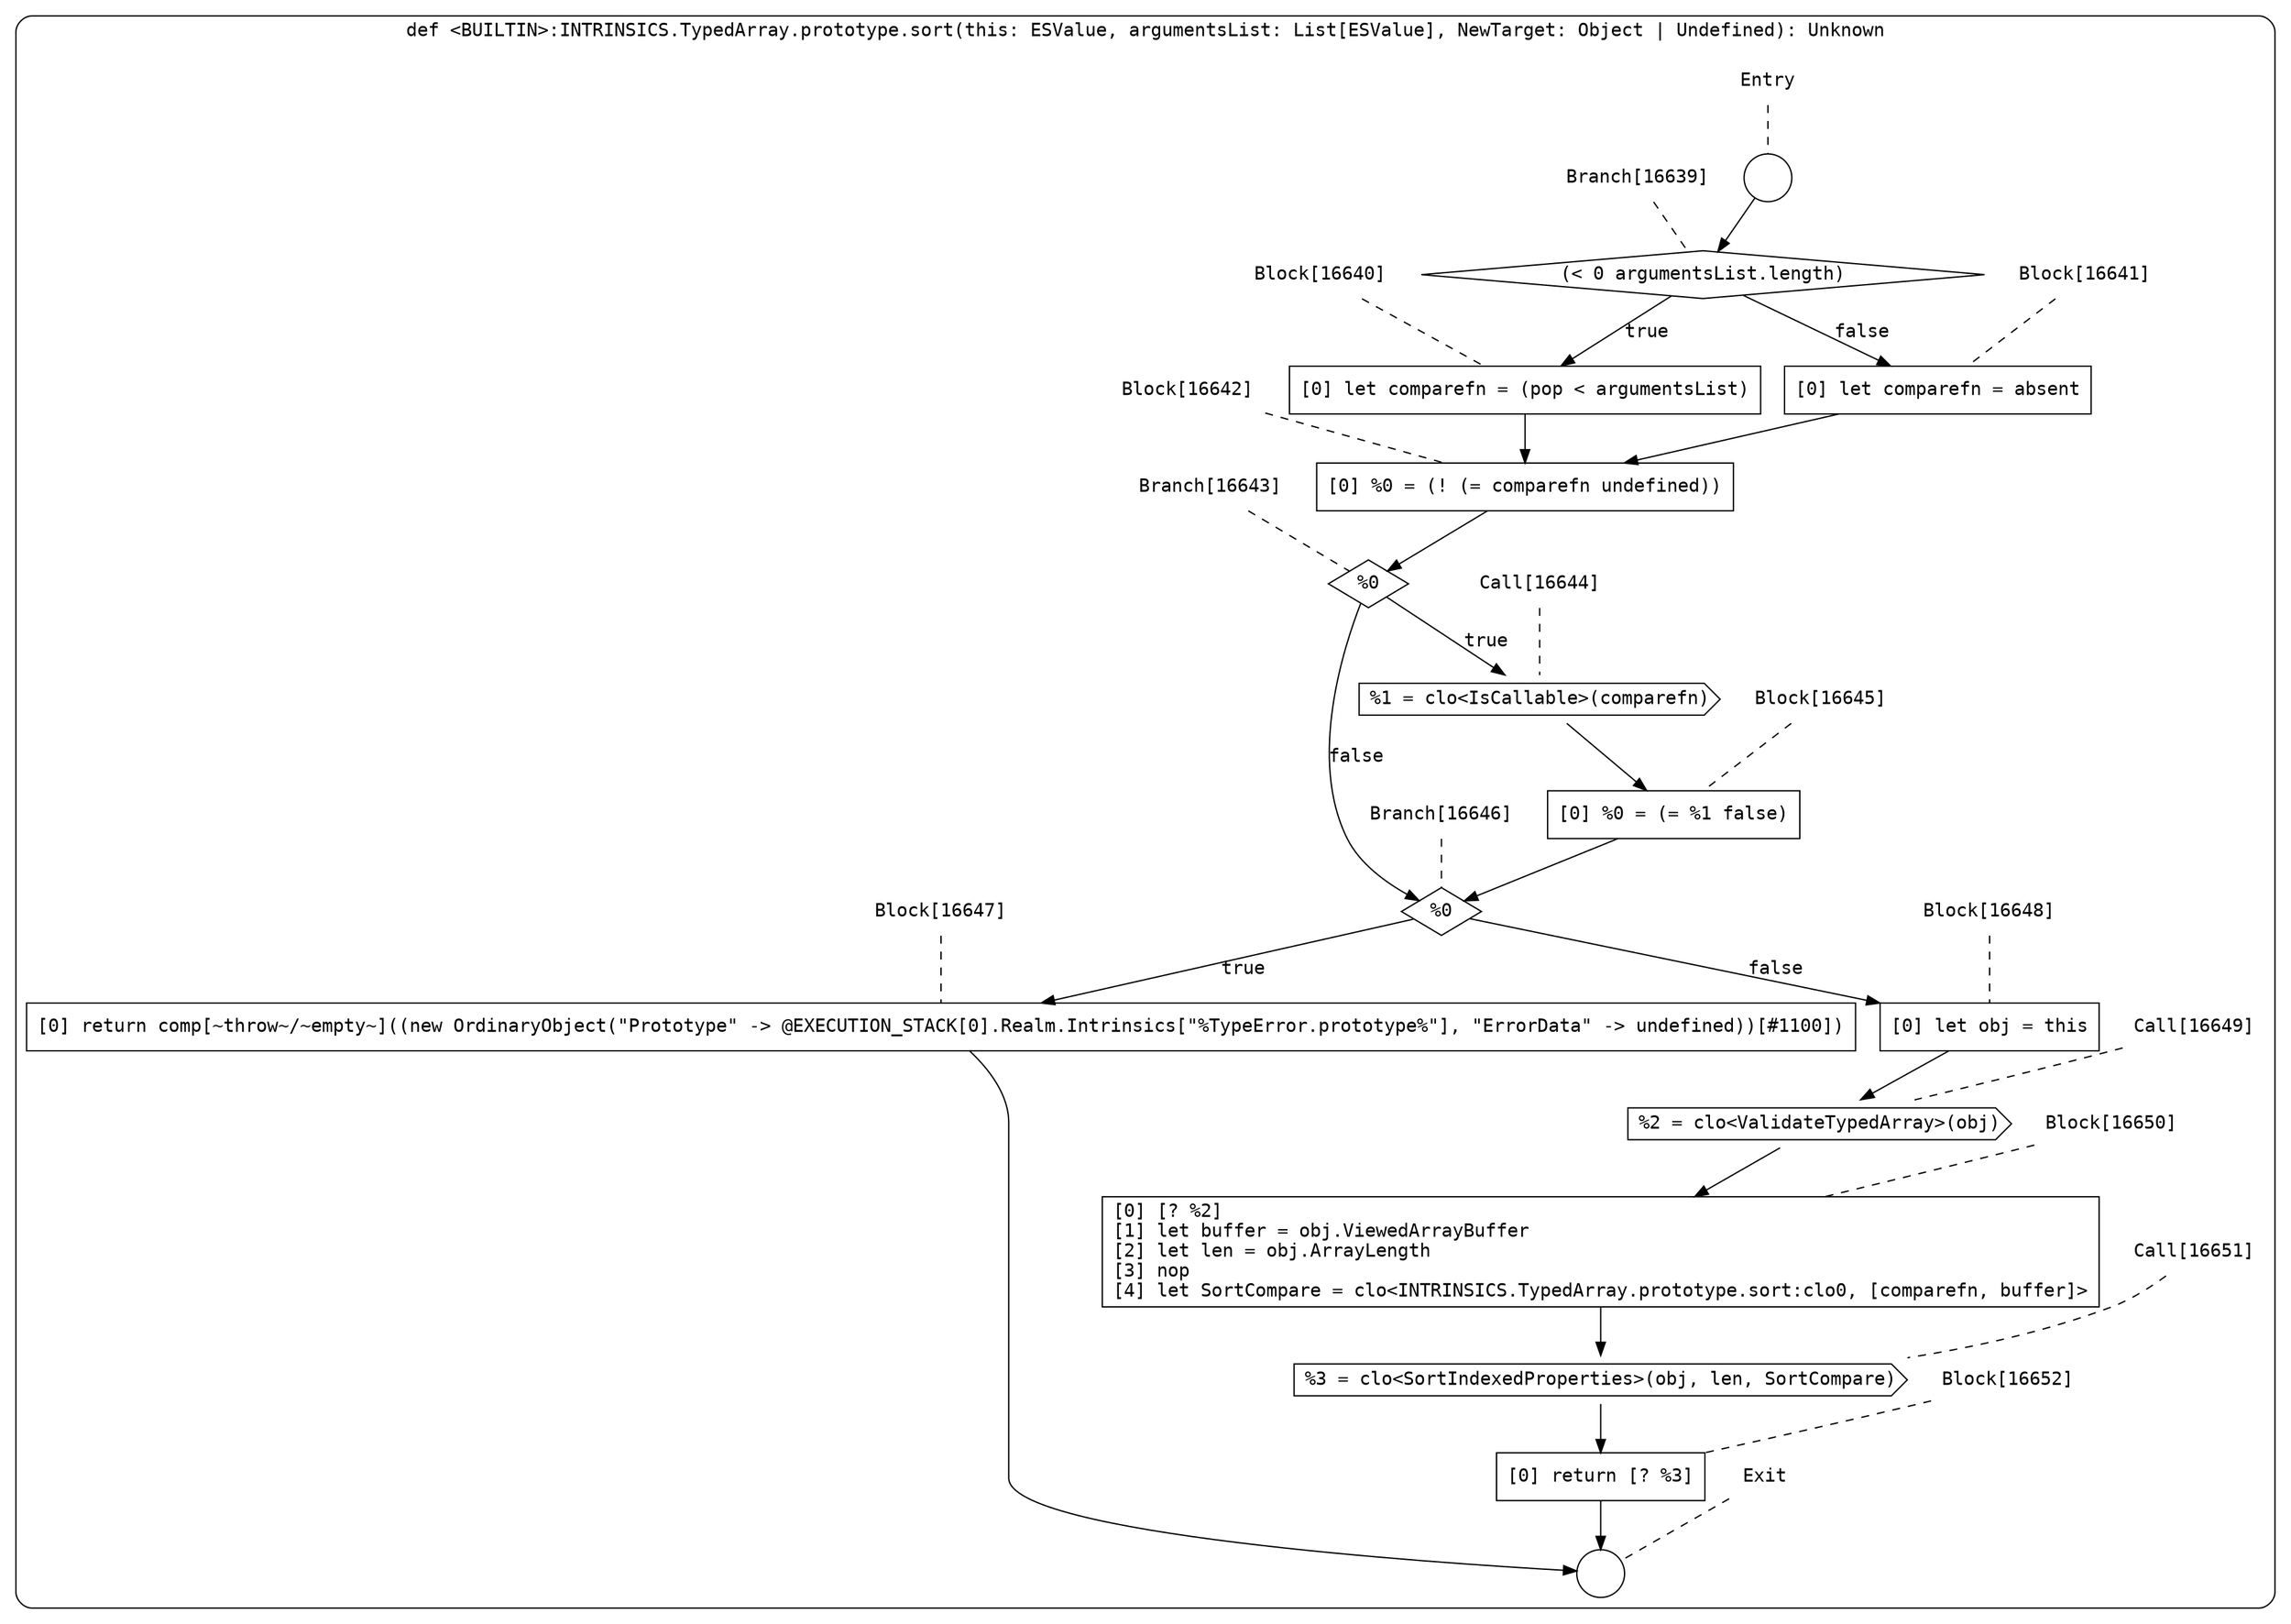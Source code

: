 digraph {
  graph [fontname = "Consolas"]
  node [fontname = "Consolas"]
  edge [fontname = "Consolas"]
  subgraph cluster2416 {
    label = "def <BUILTIN>:INTRINSICS.TypedArray.prototype.sort(this: ESValue, argumentsList: List[ESValue], NewTarget: Object | Undefined): Unknown"
    style = rounded
    cluster2416_entry_name [shape=none, label=<<font color="black">Entry</font>>]
    cluster2416_entry_name -> cluster2416_entry [arrowhead=none, color="black", style=dashed]
    cluster2416_entry [shape=circle label=" " color="black" fillcolor="white" style=filled]
    cluster2416_entry -> node16639 [color="black"]
    cluster2416_exit_name [shape=none, label=<<font color="black">Exit</font>>]
    cluster2416_exit_name -> cluster2416_exit [arrowhead=none, color="black", style=dashed]
    cluster2416_exit [shape=circle label=" " color="black" fillcolor="white" style=filled]
    node16639_name [shape=none, label=<<font color="black">Branch[16639]</font>>]
    node16639_name -> node16639 [arrowhead=none, color="black", style=dashed]
    node16639 [shape=diamond, label=<<font color="black">(&lt; 0 argumentsList.length)</font>> color="black" fillcolor="white", style=filled]
    node16639 -> node16640 [label=<<font color="black">true</font>> color="black"]
    node16639 -> node16641 [label=<<font color="black">false</font>> color="black"]
    node16640_name [shape=none, label=<<font color="black">Block[16640]</font>>]
    node16640_name -> node16640 [arrowhead=none, color="black", style=dashed]
    node16640 [shape=box, label=<<font color="black">[0] let comparefn = (pop &lt; argumentsList)<BR ALIGN="LEFT"/></font>> color="black" fillcolor="white", style=filled]
    node16640 -> node16642 [color="black"]
    node16641_name [shape=none, label=<<font color="black">Block[16641]</font>>]
    node16641_name -> node16641 [arrowhead=none, color="black", style=dashed]
    node16641 [shape=box, label=<<font color="black">[0] let comparefn = absent<BR ALIGN="LEFT"/></font>> color="black" fillcolor="white", style=filled]
    node16641 -> node16642 [color="black"]
    node16642_name [shape=none, label=<<font color="black">Block[16642]</font>>]
    node16642_name -> node16642 [arrowhead=none, color="black", style=dashed]
    node16642 [shape=box, label=<<font color="black">[0] %0 = (! (= comparefn undefined))<BR ALIGN="LEFT"/></font>> color="black" fillcolor="white", style=filled]
    node16642 -> node16643 [color="black"]
    node16643_name [shape=none, label=<<font color="black">Branch[16643]</font>>]
    node16643_name -> node16643 [arrowhead=none, color="black", style=dashed]
    node16643 [shape=diamond, label=<<font color="black">%0</font>> color="black" fillcolor="white", style=filled]
    node16643 -> node16644 [label=<<font color="black">true</font>> color="black"]
    node16643 -> node16646 [label=<<font color="black">false</font>> color="black"]
    node16644_name [shape=none, label=<<font color="black">Call[16644]</font>>]
    node16644_name -> node16644 [arrowhead=none, color="black", style=dashed]
    node16644 [shape=cds, label=<<font color="black">%1 = clo&lt;IsCallable&gt;(comparefn)</font>> color="black" fillcolor="white", style=filled]
    node16644 -> node16645 [color="black"]
    node16646_name [shape=none, label=<<font color="black">Branch[16646]</font>>]
    node16646_name -> node16646 [arrowhead=none, color="black", style=dashed]
    node16646 [shape=diamond, label=<<font color="black">%0</font>> color="black" fillcolor="white", style=filled]
    node16646 -> node16647 [label=<<font color="black">true</font>> color="black"]
    node16646 -> node16648 [label=<<font color="black">false</font>> color="black"]
    node16645_name [shape=none, label=<<font color="black">Block[16645]</font>>]
    node16645_name -> node16645 [arrowhead=none, color="black", style=dashed]
    node16645 [shape=box, label=<<font color="black">[0] %0 = (= %1 false)<BR ALIGN="LEFT"/></font>> color="black" fillcolor="white", style=filled]
    node16645 -> node16646 [color="black"]
    node16647_name [shape=none, label=<<font color="black">Block[16647]</font>>]
    node16647_name -> node16647 [arrowhead=none, color="black", style=dashed]
    node16647 [shape=box, label=<<font color="black">[0] return comp[~throw~/~empty~]((new OrdinaryObject(&quot;Prototype&quot; -&gt; @EXECUTION_STACK[0].Realm.Intrinsics[&quot;%TypeError.prototype%&quot;], &quot;ErrorData&quot; -&gt; undefined))[#1100])<BR ALIGN="LEFT"/></font>> color="black" fillcolor="white", style=filled]
    node16647 -> cluster2416_exit [color="black"]
    node16648_name [shape=none, label=<<font color="black">Block[16648]</font>>]
    node16648_name -> node16648 [arrowhead=none, color="black", style=dashed]
    node16648 [shape=box, label=<<font color="black">[0] let obj = this<BR ALIGN="LEFT"/></font>> color="black" fillcolor="white", style=filled]
    node16648 -> node16649 [color="black"]
    node16649_name [shape=none, label=<<font color="black">Call[16649]</font>>]
    node16649_name -> node16649 [arrowhead=none, color="black", style=dashed]
    node16649 [shape=cds, label=<<font color="black">%2 = clo&lt;ValidateTypedArray&gt;(obj)</font>> color="black" fillcolor="white", style=filled]
    node16649 -> node16650 [color="black"]
    node16650_name [shape=none, label=<<font color="black">Block[16650]</font>>]
    node16650_name -> node16650 [arrowhead=none, color="black", style=dashed]
    node16650 [shape=box, label=<<font color="black">[0] [? %2]<BR ALIGN="LEFT"/>[1] let buffer = obj.ViewedArrayBuffer<BR ALIGN="LEFT"/>[2] let len = obj.ArrayLength<BR ALIGN="LEFT"/>[3] nop<BR ALIGN="LEFT"/>[4] let SortCompare = clo&lt;INTRINSICS.TypedArray.prototype.sort:clo0, [comparefn, buffer]&gt;<BR ALIGN="LEFT"/></font>> color="black" fillcolor="white", style=filled]
    node16650 -> node16651 [color="black"]
    node16651_name [shape=none, label=<<font color="black">Call[16651]</font>>]
    node16651_name -> node16651 [arrowhead=none, color="black", style=dashed]
    node16651 [shape=cds, label=<<font color="black">%3 = clo&lt;SortIndexedProperties&gt;(obj, len, SortCompare)</font>> color="black" fillcolor="white", style=filled]
    node16651 -> node16652 [color="black"]
    node16652_name [shape=none, label=<<font color="black">Block[16652]</font>>]
    node16652_name -> node16652 [arrowhead=none, color="black", style=dashed]
    node16652 [shape=box, label=<<font color="black">[0] return [? %3]<BR ALIGN="LEFT"/></font>> color="black" fillcolor="white", style=filled]
    node16652 -> cluster2416_exit [color="black"]
  }
}